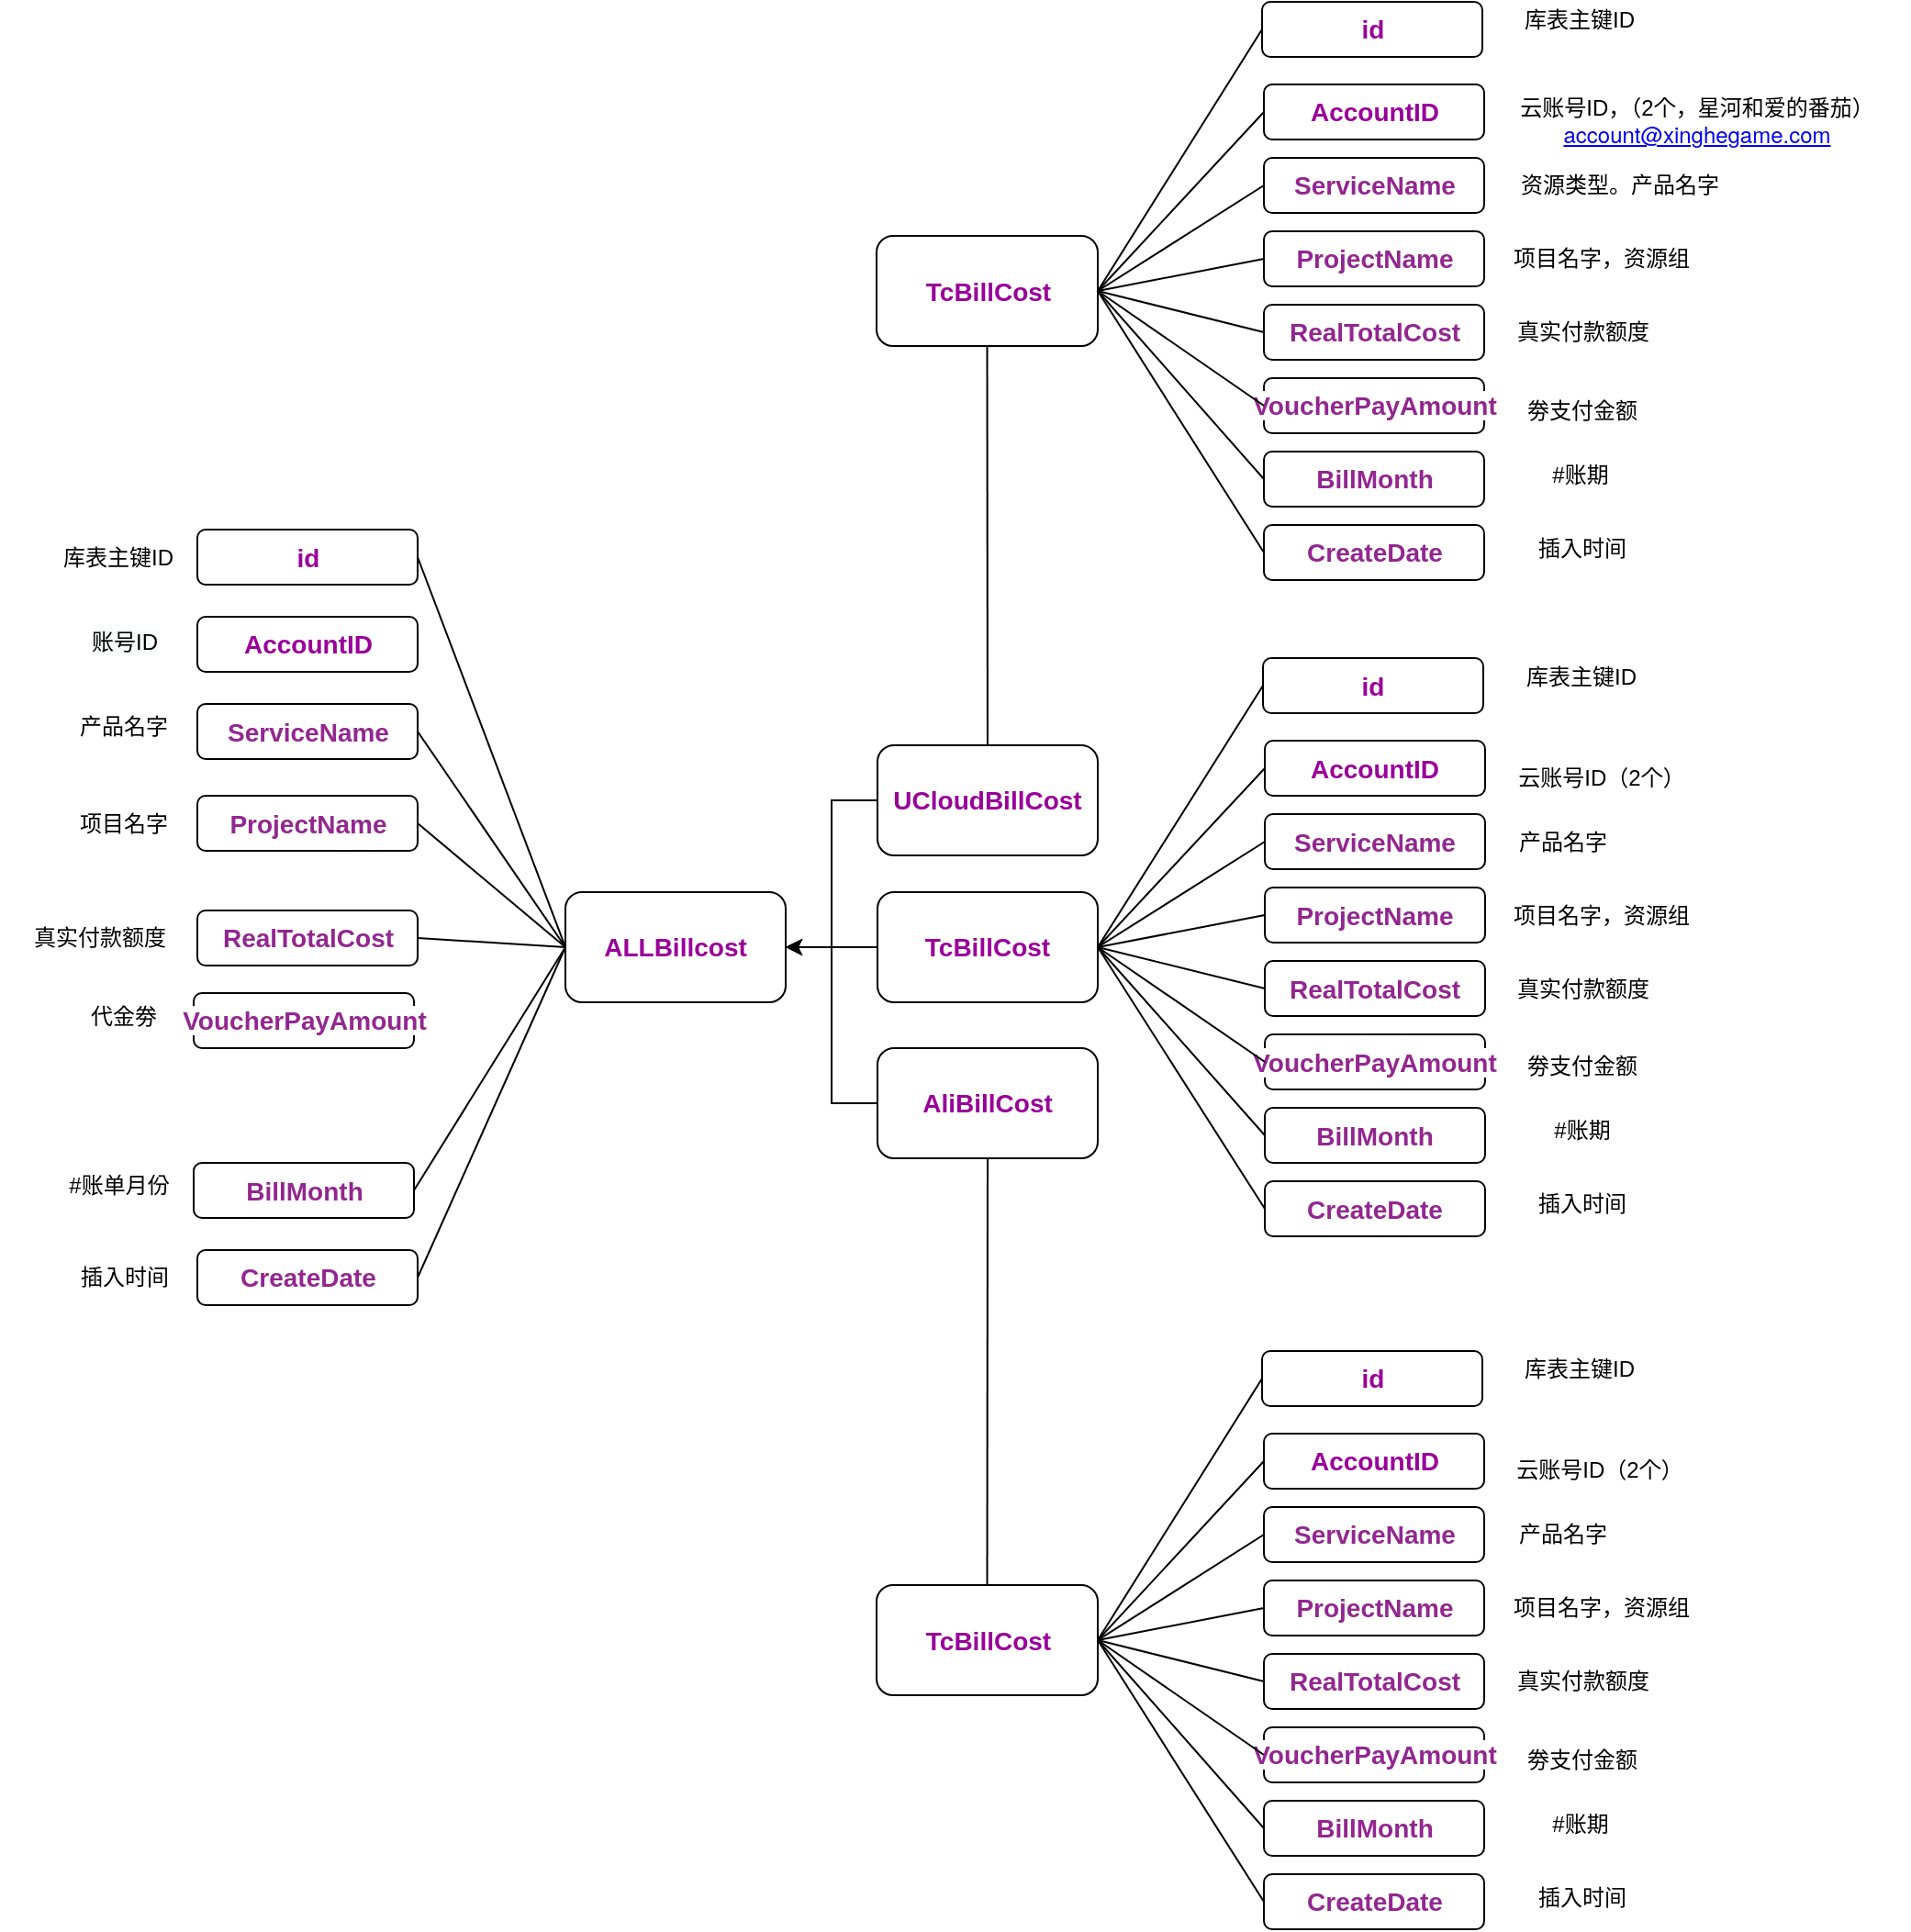 <mxfile version="14.6.13" type="github"><diagram id="A1Ll4xMSJyslP8D5Uw_K" name="Page-1"><mxGraphModel dx="1819" dy="1695" grid="1" gridSize="10" guides="1" tooltips="1" connect="1" arrows="1" fold="1" page="1" pageScale="1" pageWidth="827" pageHeight="1169" background="#FFFFFF" math="0" shadow="0"><root><mxCell id="0"/><mxCell id="1" parent="0"/><mxCell id="RVxFYE3tp8AXehIDu2Ks-37" style="edgeStyle=orthogonalEdgeStyle;rounded=0;orthogonalLoop=1;jettySize=auto;html=1;exitX=0;exitY=0.5;exitDx=0;exitDy=0;" parent="1" edge="1"><mxGeometry relative="1" as="geometry"><mxPoint x="-20" y="370" as="targetPoint"/><mxPoint x="30" y="370" as="sourcePoint"/></mxGeometry></mxCell><mxCell id="RVxFYE3tp8AXehIDu2Ks-33" value="&lt;b&gt;&lt;font color=&quot;#990099&quot; style=&quot;font-size: 14px&quot;&gt;ALLBillcost&lt;/font&gt;&lt;/b&gt;" style="rounded=1;whiteSpace=wrap;html=1;" parent="1" vertex="1"><mxGeometry x="-140" y="340" width="120" height="60" as="geometry"/></mxCell><mxCell id="RVxFYE3tp8AXehIDu2Ks-36" style="edgeStyle=orthogonalEdgeStyle;rounded=0;orthogonalLoop=1;jettySize=auto;html=1;exitX=0;exitY=0.5;exitDx=0;exitDy=0;entryX=1;entryY=0.5;entryDx=0;entryDy=0;" parent="1" source="RVxFYE3tp8AXehIDu2Ks-34" target="RVxFYE3tp8AXehIDu2Ks-33" edge="1"><mxGeometry relative="1" as="geometry"/></mxCell><mxCell id="RVxFYE3tp8AXehIDu2Ks-34" value="&lt;b&gt;&lt;font color=&quot;#990099&quot; style=&quot;font-size: 14px&quot;&gt;UCloudBillCost&lt;/font&gt;&lt;/b&gt;" style="rounded=1;whiteSpace=wrap;html=1;" parent="1" vertex="1"><mxGeometry x="30" y="260" width="120" height="60" as="geometry"/></mxCell><mxCell id="RVxFYE3tp8AXehIDu2Ks-38" style="edgeStyle=orthogonalEdgeStyle;rounded=0;orthogonalLoop=1;jettySize=auto;html=1;entryX=1;entryY=0.5;entryDx=0;entryDy=0;" parent="1" source="s6nqdzdo0AbgYBbY4Dm5-26" target="RVxFYE3tp8AXehIDu2Ks-33" edge="1"><mxGeometry relative="1" as="geometry"><mxPoint x="30" y="450" as="sourcePoint"/></mxGeometry></mxCell><mxCell id="RVxFYE3tp8AXehIDu2Ks-39" value="&lt;b style=&quot;color: rgb(146 , 39 , 143) ; font-size: 14px&quot;&gt;ServiceName&lt;/b&gt;" style="rounded=1;whiteSpace=wrap;html=1;" parent="1" vertex="1"><mxGeometry x="-340.5" y="237.5" width="120" height="30" as="geometry"/></mxCell><mxCell id="RVxFYE3tp8AXehIDu2Ks-40" value="&lt;span style=&quot;color: rgb(146 , 39 , 143) ; font-family: &amp;#34;menlo&amp;#34; , monospace , &amp;#34;tahoma&amp;#34; , , ; font-size: 14px ; font-weight: 700 ; background-color: rgb(255 , 255 , 255)&quot;&gt;ProjectName&lt;/span&gt;" style="rounded=1;whiteSpace=wrap;html=1;" parent="1" vertex="1"><mxGeometry x="-340.5" y="287.5" width="120" height="30" as="geometry"/></mxCell><mxCell id="RVxFYE3tp8AXehIDu2Ks-41" value="&lt;span style=&quot;color: rgb(146 , 39 , 143) ; font-family: &amp;#34;menlo&amp;#34; , monospace , &amp;#34;tahoma&amp;#34; , , ; font-size: 14px ; font-weight: 700 ; background-color: rgb(255 , 255 , 255)&quot;&gt;RealTotalCost&lt;/span&gt;" style="rounded=1;whiteSpace=wrap;html=1;" parent="1" vertex="1"><mxGeometry x="-340.5" y="350" width="120" height="30" as="geometry"/></mxCell><mxCell id="RVxFYE3tp8AXehIDu2Ks-44" value="" style="endArrow=none;html=1;exitX=0;exitY=0.5;exitDx=0;exitDy=0;entryX=1;entryY=0.5;entryDx=0;entryDy=0;" parent="1" source="RVxFYE3tp8AXehIDu2Ks-33" target="RVxFYE3tp8AXehIDu2Ks-39" edge="1"><mxGeometry width="50" height="50" relative="1" as="geometry"><mxPoint x="160" y="380" as="sourcePoint"/><mxPoint x="240" y="205" as="targetPoint"/></mxGeometry></mxCell><mxCell id="RVxFYE3tp8AXehIDu2Ks-46" value="" style="endArrow=none;html=1;entryX=1;entryY=0.5;entryDx=0;entryDy=0;" parent="1" target="RVxFYE3tp8AXehIDu2Ks-40" edge="1"><mxGeometry width="50" height="50" relative="1" as="geometry"><mxPoint x="-140" y="370" as="sourcePoint"/><mxPoint x="-160" y="265" as="targetPoint"/></mxGeometry></mxCell><mxCell id="RVxFYE3tp8AXehIDu2Ks-47" value="" style="endArrow=none;html=1;entryX=1;entryY=0.5;entryDx=0;entryDy=0;" parent="1" target="RVxFYE3tp8AXehIDu2Ks-41" edge="1"><mxGeometry width="50" height="50" relative="1" as="geometry"><mxPoint x="-140" y="370" as="sourcePoint"/><mxPoint x="-160" y="325" as="targetPoint"/></mxGeometry></mxCell><mxCell id="RVxFYE3tp8AXehIDu2Ks-91" value="资源类型。产品名字" style="text;html=1;strokeColor=none;fillColor=none;align=center;verticalAlign=middle;whiteSpace=wrap;rounded=0;" parent="1" vertex="1"><mxGeometry x="359" y="-55" width="151" height="20" as="geometry"/></mxCell><mxCell id="RVxFYE3tp8AXehIDu2Ks-92" value="云账号ID，（2个，星河和爱的番茄）&lt;a href=&quot;mailto:account@xinghegame.com&quot; style=&quot;font-family: &amp;#34;helvetica neue&amp;#34;&quot;&gt;account@xinghegame.com&lt;/a&gt;" style="text;html=1;strokeColor=none;fillColor=none;align=center;verticalAlign=middle;whiteSpace=wrap;rounded=0;" parent="1" vertex="1"><mxGeometry x="361" y="-90" width="231" height="20" as="geometry"/></mxCell><mxCell id="RVxFYE3tp8AXehIDu2Ks-106" value="产品名字" style="text;html=1;strokeColor=none;fillColor=none;align=center;verticalAlign=middle;whiteSpace=wrap;rounded=0;" parent="1" vertex="1"><mxGeometry x="-434" y="240" width="107" height="20" as="geometry"/></mxCell><mxCell id="RVxFYE3tp8AXehIDu2Ks-107" value="&lt;b&gt;&lt;font style=&quot;font-size: 14px&quot; color=&quot;#990099&quot;&gt;id&lt;/font&gt;&lt;/b&gt;" style="rounded=1;whiteSpace=wrap;html=1;" parent="1" vertex="1"><mxGeometry x="-340.5" y="142.5" width="120" height="30" as="geometry"/></mxCell><mxCell id="RVxFYE3tp8AXehIDu2Ks-108" value="" style="endArrow=none;html=1;exitX=0;exitY=0.5;exitDx=0;exitDy=0;entryX=1;entryY=0.5;entryDx=0;entryDy=0;" parent="1" source="RVxFYE3tp8AXehIDu2Ks-33" target="RVxFYE3tp8AXehIDu2Ks-107" edge="1"><mxGeometry width="50" height="50" relative="1" as="geometry"><mxPoint x="-130" y="380" as="sourcePoint"/><mxPoint x="-200" y="265" as="targetPoint"/></mxGeometry></mxCell><mxCell id="RVxFYE3tp8AXehIDu2Ks-109" value="库表主键ID" style="text;html=1;strokeColor=none;fillColor=none;align=center;verticalAlign=middle;whiteSpace=wrap;rounded=0;" parent="1" vertex="1"><mxGeometry x="-437" y="147.5" width="107" height="20" as="geometry"/></mxCell><mxCell id="RVxFYE3tp8AXehIDu2Ks-110" value="项目名字" style="text;html=1;strokeColor=none;fillColor=none;align=center;verticalAlign=middle;whiteSpace=wrap;rounded=0;" parent="1" vertex="1"><mxGeometry x="-434" y="292.5" width="107" height="20" as="geometry"/></mxCell><mxCell id="RVxFYE3tp8AXehIDu2Ks-111" value="真实付款额度" style="text;html=1;strokeColor=none;fillColor=none;align=center;verticalAlign=middle;whiteSpace=wrap;rounded=0;" parent="1" vertex="1"><mxGeometry x="-447.5" y="355" width="107" height="20" as="geometry"/></mxCell><mxCell id="RVxFYE3tp8AXehIDu2Ks-113" value="&lt;span style=&quot;color: rgb(146 , 39 , 143) ; font-family: &amp;#34;menlo&amp;#34; , monospace , &amp;#34;tahoma&amp;#34; , , ; font-size: 14px ; font-weight: 700 ; background-color: rgb(255 , 255 , 255)&quot;&gt;BillMonth&lt;/span&gt;" style="rounded=1;whiteSpace=wrap;html=1;" parent="1" vertex="1"><mxGeometry x="-342.5" y="487.5" width="120" height="30" as="geometry"/></mxCell><mxCell id="RVxFYE3tp8AXehIDu2Ks-114" value="#账单月份" style="text;html=1;strokeColor=none;fillColor=none;align=center;verticalAlign=middle;whiteSpace=wrap;rounded=0;" parent="1" vertex="1"><mxGeometry x="-426.5" y="490" width="86" height="20" as="geometry"/></mxCell><mxCell id="RVxFYE3tp8AXehIDu2Ks-115" value="&lt;font color=&quot;#92278f&quot;&gt;&lt;span style=&quot;font-size: 14px ; background-color: rgb(255 , 255 , 255)&quot;&gt;&lt;b&gt;CreateDate&lt;/b&gt;&lt;/span&gt;&lt;/font&gt;" style="rounded=1;whiteSpace=wrap;html=1;" parent="1" vertex="1"><mxGeometry x="-340.5" y="535" width="120" height="30" as="geometry"/></mxCell><mxCell id="RVxFYE3tp8AXehIDu2Ks-116" value="插入时间" style="text;html=1;strokeColor=none;fillColor=none;align=center;verticalAlign=middle;whiteSpace=wrap;rounded=0;" parent="1" vertex="1"><mxGeometry x="-423.5" y="540" width="86" height="20" as="geometry"/></mxCell><mxCell id="RVxFYE3tp8AXehIDu2Ks-118" value="" style="endArrow=none;html=1;entryX=1;entryY=0.5;entryDx=0;entryDy=0;exitX=0;exitY=0.5;exitDx=0;exitDy=0;" parent="1" source="RVxFYE3tp8AXehIDu2Ks-33" target="RVxFYE3tp8AXehIDu2Ks-113" edge="1"><mxGeometry width="50" height="50" relative="1" as="geometry"><mxPoint x="-130" y="380" as="sourcePoint"/><mxPoint x="-200" y="385" as="targetPoint"/></mxGeometry></mxCell><mxCell id="RVxFYE3tp8AXehIDu2Ks-119" value="" style="endArrow=none;html=1;entryX=1;entryY=0.5;entryDx=0;entryDy=0;exitX=0;exitY=0.5;exitDx=0;exitDy=0;" parent="1" source="RVxFYE3tp8AXehIDu2Ks-33" target="RVxFYE3tp8AXehIDu2Ks-115" edge="1"><mxGeometry width="50" height="50" relative="1" as="geometry"><mxPoint x="-130" y="380" as="sourcePoint"/><mxPoint x="-200" y="510" as="targetPoint"/></mxGeometry></mxCell><mxCell id="RVxFYE3tp8AXehIDu2Ks-120" value="" style="endArrow=none;html=1;entryX=0.5;entryY=1;entryDx=0;entryDy=0;" parent="1" source="RVxFYE3tp8AXehIDu2Ks-34" target="s6nqdzdo0AbgYBbY4Dm5-76" edge="1"><mxGeometry width="50" height="50" relative="1" as="geometry"><mxPoint x="120" y="350" as="sourcePoint"/><mxPoint x="80" y="55" as="targetPoint"/></mxGeometry></mxCell><mxCell id="RVxFYE3tp8AXehIDu2Ks-122" value="" style="endArrow=none;html=1;entryX=0.5;entryY=1;entryDx=0;entryDy=0;exitX=0.5;exitY=0;exitDx=0;exitDy=0;" parent="1" source="s6nqdzdo0AbgYBbY4Dm5-51" target="s6nqdzdo0AbgYBbY4Dm5-26" edge="1"><mxGeometry width="50" height="50" relative="1" as="geometry"><mxPoint x="90" y="750" as="sourcePoint"/><mxPoint x="90" y="480" as="targetPoint"/></mxGeometry></mxCell><mxCell id="s6nqdzdo0AbgYBbY4Dm5-1" value="&lt;b&gt;&lt;font color=&quot;#990099&quot; style=&quot;font-size: 14px&quot;&gt;TcBillCost&lt;/font&gt;&lt;/b&gt;" style="rounded=1;whiteSpace=wrap;html=1;" parent="1" vertex="1"><mxGeometry x="30" y="340" width="120" height="60" as="geometry"/></mxCell><mxCell id="s6nqdzdo0AbgYBbY4Dm5-2" value="&lt;b style=&quot;color: rgb(153 , 0 , 153) ; font-size: 14px&quot;&gt;AccountID&lt;/b&gt;" style="rounded=1;whiteSpace=wrap;html=1;" parent="1" vertex="1"><mxGeometry x="241" y="257.5" width="120" height="30" as="geometry"/></mxCell><mxCell id="s6nqdzdo0AbgYBbY4Dm5-3" value="&lt;font color=&quot;#92278f&quot;&gt;&lt;span style=&quot;font-size: 14px ; background-color: rgb(255 , 255 , 255)&quot;&gt;&lt;b&gt;ServiceName&lt;/b&gt;&lt;/span&gt;&lt;/font&gt;" style="rounded=1;whiteSpace=wrap;html=1;" parent="1" vertex="1"><mxGeometry x="241" y="297.5" width="120" height="30" as="geometry"/></mxCell><mxCell id="s6nqdzdo0AbgYBbY4Dm5-4" value="&lt;span style=&quot;color: rgb(146 , 39 , 143) ; font-family: &amp;#34;menlo&amp;#34; , monospace , &amp;#34;tahoma&amp;#34; , , ; font-size: 14px ; font-weight: 700 ; background-color: rgb(255 , 255 , 255)&quot;&gt;ProjectName&lt;/span&gt;" style="rounded=1;whiteSpace=wrap;html=1;" parent="1" vertex="1"><mxGeometry x="241" y="337.5" width="120" height="30" as="geometry"/></mxCell><mxCell id="s6nqdzdo0AbgYBbY4Dm5-5" value="&lt;span style=&quot;color: rgb(146 , 39 , 143) ; font-family: &amp;#34;menlo&amp;#34; , monospace , &amp;#34;tahoma&amp;#34; , , ; font-size: 14px ; font-weight: 700 ; background-color: rgb(255 , 255 , 255)&quot;&gt;RealTotalCost&lt;/span&gt;" style="rounded=1;whiteSpace=wrap;html=1;" parent="1" vertex="1"><mxGeometry x="241" y="377.5" width="120" height="30" as="geometry"/></mxCell><mxCell id="s6nqdzdo0AbgYBbY4Dm5-6" value="&lt;span style=&quot;color: rgb(146 , 39 , 143) ; font-family: &amp;#34;menlo&amp;#34; , monospace , &amp;#34;tahoma&amp;#34; , , ; font-size: 14px ; font-weight: 700 ; background-color: rgb(255 , 255 , 255)&quot;&gt;VoucherPayAmount&lt;/span&gt;" style="rounded=1;whiteSpace=wrap;html=1;" parent="1" vertex="1"><mxGeometry x="241" y="417.5" width="120" height="30" as="geometry"/></mxCell><mxCell id="s6nqdzdo0AbgYBbY4Dm5-7" value="&lt;span style=&quot;color: rgb(146 , 39 , 143) ; font-family: &amp;#34;menlo&amp;#34; , monospace , &amp;#34;tahoma&amp;#34; , , ; font-size: 14px ; font-weight: 700 ; background-color: rgb(255 , 255 , 255)&quot;&gt;BillMonth&lt;/span&gt;" style="rounded=1;whiteSpace=wrap;html=1;" parent="1" vertex="1"><mxGeometry x="241" y="457.5" width="120" height="30" as="geometry"/></mxCell><mxCell id="s6nqdzdo0AbgYBbY4Dm5-8" value="#账期" style="text;html=1;strokeColor=none;fillColor=none;align=center;verticalAlign=middle;whiteSpace=wrap;rounded=0;" parent="1" vertex="1"><mxGeometry x="370.5" y="460" width="86" height="20" as="geometry"/></mxCell><mxCell id="s6nqdzdo0AbgYBbY4Dm5-9" value="劵支付金额" style="text;html=1;strokeColor=none;fillColor=none;align=center;verticalAlign=middle;whiteSpace=wrap;rounded=0;" parent="1" vertex="1"><mxGeometry x="371" y="425" width="86" height="20" as="geometry"/></mxCell><mxCell id="s6nqdzdo0AbgYBbY4Dm5-10" value="真实付款额度" style="text;html=1;strokeColor=none;fillColor=none;align=center;verticalAlign=middle;whiteSpace=wrap;rounded=0;" parent="1" vertex="1"><mxGeometry x="361" y="382.5" width="107" height="20" as="geometry"/></mxCell><mxCell id="s6nqdzdo0AbgYBbY4Dm5-11" value="项目名字，资源组" style="text;html=1;strokeColor=none;fillColor=none;align=center;verticalAlign=middle;whiteSpace=wrap;rounded=0;" parent="1" vertex="1"><mxGeometry x="371" y="342.5" width="107" height="20" as="geometry"/></mxCell><mxCell id="s6nqdzdo0AbgYBbY4Dm5-12" value="产品名字" style="text;html=1;strokeColor=none;fillColor=none;align=center;verticalAlign=middle;whiteSpace=wrap;rounded=0;" parent="1" vertex="1"><mxGeometry x="350" y="302.5" width="107" height="20" as="geometry"/></mxCell><mxCell id="s6nqdzdo0AbgYBbY4Dm5-13" value="云账号ID（2个）" style="text;html=1;strokeColor=none;fillColor=none;align=center;verticalAlign=middle;whiteSpace=wrap;rounded=0;" parent="1" vertex="1"><mxGeometry x="370.5" y="267.5" width="107" height="20" as="geometry"/></mxCell><mxCell id="s6nqdzdo0AbgYBbY4Dm5-14" value="&lt;font color=&quot;#92278f&quot;&gt;&lt;span style=&quot;font-size: 14px ; background-color: rgb(255 , 255 , 255)&quot;&gt;&lt;b&gt;CreateDate&lt;/b&gt;&lt;/span&gt;&lt;/font&gt;" style="rounded=1;whiteSpace=wrap;html=1;" parent="1" vertex="1"><mxGeometry x="241" y="497.5" width="120" height="30" as="geometry"/></mxCell><mxCell id="s6nqdzdo0AbgYBbY4Dm5-15" value="插入时间" style="text;html=1;strokeColor=none;fillColor=none;align=center;verticalAlign=middle;whiteSpace=wrap;rounded=0;" parent="1" vertex="1"><mxGeometry x="371" y="500" width="86" height="20" as="geometry"/></mxCell><mxCell id="s6nqdzdo0AbgYBbY4Dm5-16" value="" style="endArrow=none;html=1;exitX=1;exitY=0.5;exitDx=0;exitDy=0;entryX=0;entryY=0.5;entryDx=0;entryDy=0;" parent="1" source="s6nqdzdo0AbgYBbY4Dm5-1" target="s6nqdzdo0AbgYBbY4Dm5-3" edge="1"><mxGeometry width="50" height="50" relative="1" as="geometry"><mxPoint x="150" y="365" as="sourcePoint"/><mxPoint x="230" y="230" as="targetPoint"/></mxGeometry></mxCell><mxCell id="s6nqdzdo0AbgYBbY4Dm5-17" value="" style="endArrow=none;html=1;exitX=1;exitY=0.5;exitDx=0;exitDy=0;entryX=0;entryY=0.5;entryDx=0;entryDy=0;" parent="1" source="s6nqdzdo0AbgYBbY4Dm5-1" target="s6nqdzdo0AbgYBbY4Dm5-2" edge="1"><mxGeometry width="50" height="50" relative="1" as="geometry"><mxPoint x="150" y="365" as="sourcePoint"/><mxPoint x="230" y="190" as="targetPoint"/></mxGeometry></mxCell><mxCell id="s6nqdzdo0AbgYBbY4Dm5-18" value="" style="endArrow=none;html=1;entryX=0;entryY=0.5;entryDx=0;entryDy=0;exitX=1;exitY=0.5;exitDx=0;exitDy=0;" parent="1" source="s6nqdzdo0AbgYBbY4Dm5-1" target="s6nqdzdo0AbgYBbY4Dm5-4" edge="1"><mxGeometry width="50" height="50" relative="1" as="geometry"><mxPoint x="150" y="365" as="sourcePoint"/><mxPoint x="230" y="270" as="targetPoint"/></mxGeometry></mxCell><mxCell id="s6nqdzdo0AbgYBbY4Dm5-19" value="" style="endArrow=none;html=1;entryX=0;entryY=0.5;entryDx=0;entryDy=0;exitX=1;exitY=0.5;exitDx=0;exitDy=0;" parent="1" source="s6nqdzdo0AbgYBbY4Dm5-1" target="s6nqdzdo0AbgYBbY4Dm5-5" edge="1"><mxGeometry width="50" height="50" relative="1" as="geometry"><mxPoint x="150" y="370" as="sourcePoint"/><mxPoint x="230" y="310" as="targetPoint"/></mxGeometry></mxCell><mxCell id="s6nqdzdo0AbgYBbY4Dm5-20" value="" style="endArrow=none;html=1;exitX=1;exitY=0.5;exitDx=0;exitDy=0;entryX=0;entryY=0.5;entryDx=0;entryDy=0;" parent="1" source="s6nqdzdo0AbgYBbY4Dm5-1" target="s6nqdzdo0AbgYBbY4Dm5-6" edge="1"><mxGeometry width="50" height="50" relative="1" as="geometry"><mxPoint x="150" y="365" as="sourcePoint"/><mxPoint x="230" y="350" as="targetPoint"/></mxGeometry></mxCell><mxCell id="s6nqdzdo0AbgYBbY4Dm5-21" value="" style="endArrow=none;html=1;entryX=0;entryY=0.5;entryDx=0;entryDy=0;exitX=1;exitY=0.5;exitDx=0;exitDy=0;" parent="1" source="s6nqdzdo0AbgYBbY4Dm5-1" target="s6nqdzdo0AbgYBbY4Dm5-7" edge="1"><mxGeometry width="50" height="50" relative="1" as="geometry"><mxPoint x="190" y="420" as="sourcePoint"/><mxPoint x="230" y="390" as="targetPoint"/></mxGeometry></mxCell><mxCell id="s6nqdzdo0AbgYBbY4Dm5-22" value="" style="endArrow=none;html=1;exitX=1;exitY=0.5;exitDx=0;exitDy=0;entryX=0;entryY=0.5;entryDx=0;entryDy=0;" parent="1" source="s6nqdzdo0AbgYBbY4Dm5-1" target="s6nqdzdo0AbgYBbY4Dm5-14" edge="1"><mxGeometry width="50" height="50" relative="1" as="geometry"><mxPoint x="150" y="365" as="sourcePoint"/><mxPoint x="230" y="430" as="targetPoint"/></mxGeometry></mxCell><mxCell id="s6nqdzdo0AbgYBbY4Dm5-23" value="&lt;b&gt;&lt;font style=&quot;font-size: 14px&quot; color=&quot;#990099&quot;&gt;id&lt;/font&gt;&lt;/b&gt;" style="rounded=1;whiteSpace=wrap;html=1;" parent="1" vertex="1"><mxGeometry x="240" y="212.5" width="120" height="30" as="geometry"/></mxCell><mxCell id="s6nqdzdo0AbgYBbY4Dm5-24" value="库表主键ID" style="text;html=1;strokeColor=none;fillColor=none;align=center;verticalAlign=middle;whiteSpace=wrap;rounded=0;" parent="1" vertex="1"><mxGeometry x="359.5" y="212.5" width="107" height="20" as="geometry"/></mxCell><mxCell id="s6nqdzdo0AbgYBbY4Dm5-25" value="" style="endArrow=none;html=1;exitX=1;exitY=0.5;exitDx=0;exitDy=0;entryX=0;entryY=0.5;entryDx=0;entryDy=0;" parent="1" source="s6nqdzdo0AbgYBbY4Dm5-1" target="s6nqdzdo0AbgYBbY4Dm5-23" edge="1"><mxGeometry width="50" height="50" relative="1" as="geometry"><mxPoint x="160" y="375" as="sourcePoint"/><mxPoint x="240" y="200" as="targetPoint"/></mxGeometry></mxCell><mxCell id="s6nqdzdo0AbgYBbY4Dm5-26" value="&lt;b&gt;&lt;font color=&quot;#990099&quot; style=&quot;font-size: 14px&quot;&gt;AliBillCost&lt;/font&gt;&lt;/b&gt;" style="rounded=1;whiteSpace=wrap;html=1;" parent="1" vertex="1"><mxGeometry x="30" y="425" width="120" height="60" as="geometry"/></mxCell><mxCell id="s6nqdzdo0AbgYBbY4Dm5-51" value="&lt;b&gt;&lt;font color=&quot;#990099&quot; style=&quot;font-size: 14px&quot;&gt;TcBillCost&lt;/font&gt;&lt;/b&gt;" style="rounded=1;whiteSpace=wrap;html=1;" parent="1" vertex="1"><mxGeometry x="29.5" y="717.5" width="120.5" height="60" as="geometry"/></mxCell><mxCell id="s6nqdzdo0AbgYBbY4Dm5-52" value="&lt;font color=&quot;#990099&quot;&gt;&lt;span style=&quot;font-size: 14px&quot;&gt;&lt;b&gt;AccountID&lt;/b&gt;&lt;/span&gt;&lt;/font&gt;" style="rounded=1;whiteSpace=wrap;html=1;" parent="1" vertex="1"><mxGeometry x="240.5" y="635" width="120" height="30" as="geometry"/></mxCell><mxCell id="s6nqdzdo0AbgYBbY4Dm5-53" value="&lt;font color=&quot;#92278f&quot;&gt;&lt;span style=&quot;font-size: 14px ; background-color: rgb(255 , 255 , 255)&quot;&gt;&lt;b&gt;ServiceName&lt;/b&gt;&lt;/span&gt;&lt;/font&gt;" style="rounded=1;whiteSpace=wrap;html=1;" parent="1" vertex="1"><mxGeometry x="240.5" y="675" width="120" height="30" as="geometry"/></mxCell><mxCell id="s6nqdzdo0AbgYBbY4Dm5-54" value="&lt;span style=&quot;color: rgb(146 , 39 , 143) ; font-family: &amp;#34;menlo&amp;#34; , monospace , &amp;#34;tahoma&amp;#34; , , ; font-size: 14px ; font-weight: 700 ; background-color: rgb(255 , 255 , 255)&quot;&gt;ProjectName&lt;/span&gt;" style="rounded=1;whiteSpace=wrap;html=1;" parent="1" vertex="1"><mxGeometry x="240.5" y="715" width="120" height="30" as="geometry"/></mxCell><mxCell id="s6nqdzdo0AbgYBbY4Dm5-55" value="&lt;span style=&quot;color: rgb(146 , 39 , 143) ; font-family: &amp;#34;menlo&amp;#34; , monospace , &amp;#34;tahoma&amp;#34; , , ; font-size: 14px ; font-weight: 700 ; background-color: rgb(255 , 255 , 255)&quot;&gt;RealTotalCost&lt;/span&gt;" style="rounded=1;whiteSpace=wrap;html=1;" parent="1" vertex="1"><mxGeometry x="240.5" y="755" width="120" height="30" as="geometry"/></mxCell><mxCell id="s6nqdzdo0AbgYBbY4Dm5-56" value="&lt;span style=&quot;color: rgb(146 , 39 , 143) ; font-family: &amp;#34;menlo&amp;#34; , monospace , &amp;#34;tahoma&amp;#34; , , ; font-size: 14px ; font-weight: 700 ; background-color: rgb(255 , 255 , 255)&quot;&gt;VoucherPayAmount&lt;/span&gt;" style="rounded=1;whiteSpace=wrap;html=1;" parent="1" vertex="1"><mxGeometry x="240.5" y="795" width="120" height="30" as="geometry"/></mxCell><mxCell id="s6nqdzdo0AbgYBbY4Dm5-57" value="&lt;span style=&quot;color: rgb(146 , 39 , 143) ; font-family: &amp;#34;menlo&amp;#34; , monospace , &amp;#34;tahoma&amp;#34; , , ; font-size: 14px ; font-weight: 700 ; background-color: rgb(255 , 255 , 255)&quot;&gt;BillMonth&lt;/span&gt;" style="rounded=1;whiteSpace=wrap;html=1;" parent="1" vertex="1"><mxGeometry x="240.5" y="835" width="120" height="30" as="geometry"/></mxCell><mxCell id="s6nqdzdo0AbgYBbY4Dm5-58" value="#账期" style="text;html=1;strokeColor=none;fillColor=none;align=center;verticalAlign=middle;whiteSpace=wrap;rounded=0;" parent="1" vertex="1"><mxGeometry x="370" y="837.5" width="86" height="20" as="geometry"/></mxCell><mxCell id="s6nqdzdo0AbgYBbY4Dm5-59" value="劵支付金额" style="text;html=1;strokeColor=none;fillColor=none;align=center;verticalAlign=middle;whiteSpace=wrap;rounded=0;" parent="1" vertex="1"><mxGeometry x="370.5" y="802.5" width="86" height="20" as="geometry"/></mxCell><mxCell id="s6nqdzdo0AbgYBbY4Dm5-60" value="真实付款额度" style="text;html=1;strokeColor=none;fillColor=none;align=center;verticalAlign=middle;whiteSpace=wrap;rounded=0;" parent="1" vertex="1"><mxGeometry x="360.5" y="760" width="107" height="20" as="geometry"/></mxCell><mxCell id="s6nqdzdo0AbgYBbY4Dm5-61" value="项目名字，资源组" style="text;html=1;strokeColor=none;fillColor=none;align=center;verticalAlign=middle;whiteSpace=wrap;rounded=0;" parent="1" vertex="1"><mxGeometry x="370.5" y="720" width="107" height="20" as="geometry"/></mxCell><mxCell id="s6nqdzdo0AbgYBbY4Dm5-62" value="产品名字" style="text;html=1;strokeColor=none;fillColor=none;align=center;verticalAlign=middle;whiteSpace=wrap;rounded=0;" parent="1" vertex="1"><mxGeometry x="349.5" y="680" width="107" height="20" as="geometry"/></mxCell><mxCell id="s6nqdzdo0AbgYBbY4Dm5-63" value="云账号ID（2个）" style="text;html=1;strokeColor=none;fillColor=none;align=center;verticalAlign=middle;whiteSpace=wrap;rounded=0;" parent="1" vertex="1"><mxGeometry x="370" y="645" width="107" height="20" as="geometry"/></mxCell><mxCell id="s6nqdzdo0AbgYBbY4Dm5-64" value="&lt;font color=&quot;#92278f&quot;&gt;&lt;span style=&quot;font-size: 14px ; background-color: rgb(255 , 255 , 255)&quot;&gt;&lt;b&gt;CreateDate&lt;/b&gt;&lt;/span&gt;&lt;/font&gt;" style="rounded=1;whiteSpace=wrap;html=1;" parent="1" vertex="1"><mxGeometry x="240.5" y="875" width="120" height="30" as="geometry"/></mxCell><mxCell id="s6nqdzdo0AbgYBbY4Dm5-65" value="插入时间" style="text;html=1;strokeColor=none;fillColor=none;align=center;verticalAlign=middle;whiteSpace=wrap;rounded=0;" parent="1" vertex="1"><mxGeometry x="370.5" y="877.5" width="86" height="20" as="geometry"/></mxCell><mxCell id="s6nqdzdo0AbgYBbY4Dm5-66" value="" style="endArrow=none;html=1;exitX=1;exitY=0.5;exitDx=0;exitDy=0;entryX=0;entryY=0.5;entryDx=0;entryDy=0;" parent="1" source="s6nqdzdo0AbgYBbY4Dm5-51" target="s6nqdzdo0AbgYBbY4Dm5-53" edge="1"><mxGeometry width="50" height="50" relative="1" as="geometry"><mxPoint x="149.5" y="742.5" as="sourcePoint"/><mxPoint x="229.5" y="607.5" as="targetPoint"/></mxGeometry></mxCell><mxCell id="s6nqdzdo0AbgYBbY4Dm5-67" value="" style="endArrow=none;html=1;exitX=1;exitY=0.5;exitDx=0;exitDy=0;entryX=0;entryY=0.5;entryDx=0;entryDy=0;" parent="1" source="s6nqdzdo0AbgYBbY4Dm5-51" target="s6nqdzdo0AbgYBbY4Dm5-52" edge="1"><mxGeometry width="50" height="50" relative="1" as="geometry"><mxPoint x="149.5" y="742.5" as="sourcePoint"/><mxPoint x="229.5" y="567.5" as="targetPoint"/></mxGeometry></mxCell><mxCell id="s6nqdzdo0AbgYBbY4Dm5-68" value="" style="endArrow=none;html=1;entryX=0;entryY=0.5;entryDx=0;entryDy=0;exitX=1;exitY=0.5;exitDx=0;exitDy=0;" parent="1" source="s6nqdzdo0AbgYBbY4Dm5-51" target="s6nqdzdo0AbgYBbY4Dm5-54" edge="1"><mxGeometry width="50" height="50" relative="1" as="geometry"><mxPoint x="149.5" y="742.5" as="sourcePoint"/><mxPoint x="229.5" y="647.5" as="targetPoint"/></mxGeometry></mxCell><mxCell id="s6nqdzdo0AbgYBbY4Dm5-69" value="" style="endArrow=none;html=1;entryX=0;entryY=0.5;entryDx=0;entryDy=0;exitX=1;exitY=0.5;exitDx=0;exitDy=0;" parent="1" source="s6nqdzdo0AbgYBbY4Dm5-51" target="s6nqdzdo0AbgYBbY4Dm5-55" edge="1"><mxGeometry width="50" height="50" relative="1" as="geometry"><mxPoint x="149.5" y="747.5" as="sourcePoint"/><mxPoint x="229.5" y="687.5" as="targetPoint"/></mxGeometry></mxCell><mxCell id="s6nqdzdo0AbgYBbY4Dm5-70" value="" style="endArrow=none;html=1;exitX=1;exitY=0.5;exitDx=0;exitDy=0;entryX=0;entryY=0.5;entryDx=0;entryDy=0;" parent="1" source="s6nqdzdo0AbgYBbY4Dm5-51" target="s6nqdzdo0AbgYBbY4Dm5-56" edge="1"><mxGeometry width="50" height="50" relative="1" as="geometry"><mxPoint x="149.5" y="742.5" as="sourcePoint"/><mxPoint x="229.5" y="727.5" as="targetPoint"/></mxGeometry></mxCell><mxCell id="s6nqdzdo0AbgYBbY4Dm5-71" value="" style="endArrow=none;html=1;entryX=0;entryY=0.5;entryDx=0;entryDy=0;exitX=1;exitY=0.5;exitDx=0;exitDy=0;" parent="1" source="s6nqdzdo0AbgYBbY4Dm5-51" target="s6nqdzdo0AbgYBbY4Dm5-57" edge="1"><mxGeometry width="50" height="50" relative="1" as="geometry"><mxPoint x="189.5" y="797.5" as="sourcePoint"/><mxPoint x="229.5" y="767.5" as="targetPoint"/></mxGeometry></mxCell><mxCell id="s6nqdzdo0AbgYBbY4Dm5-72" value="" style="endArrow=none;html=1;exitX=1;exitY=0.5;exitDx=0;exitDy=0;entryX=0;entryY=0.5;entryDx=0;entryDy=0;" parent="1" source="s6nqdzdo0AbgYBbY4Dm5-51" target="s6nqdzdo0AbgYBbY4Dm5-64" edge="1"><mxGeometry width="50" height="50" relative="1" as="geometry"><mxPoint x="149.5" y="742.5" as="sourcePoint"/><mxPoint x="229.5" y="807.5" as="targetPoint"/></mxGeometry></mxCell><mxCell id="s6nqdzdo0AbgYBbY4Dm5-73" value="&lt;b&gt;&lt;font style=&quot;font-size: 14px&quot; color=&quot;#990099&quot;&gt;id&lt;/font&gt;&lt;/b&gt;" style="rounded=1;whiteSpace=wrap;html=1;" parent="1" vertex="1"><mxGeometry x="239.5" y="590" width="120" height="30" as="geometry"/></mxCell><mxCell id="s6nqdzdo0AbgYBbY4Dm5-74" value="库表主键ID" style="text;html=1;strokeColor=none;fillColor=none;align=center;verticalAlign=middle;whiteSpace=wrap;rounded=0;" parent="1" vertex="1"><mxGeometry x="359" y="590" width="107" height="20" as="geometry"/></mxCell><mxCell id="s6nqdzdo0AbgYBbY4Dm5-75" value="" style="endArrow=none;html=1;exitX=1;exitY=0.5;exitDx=0;exitDy=0;entryX=0;entryY=0.5;entryDx=0;entryDy=0;" parent="1" source="s6nqdzdo0AbgYBbY4Dm5-51" target="s6nqdzdo0AbgYBbY4Dm5-73" edge="1"><mxGeometry width="50" height="50" relative="1" as="geometry"><mxPoint x="159.5" y="752.5" as="sourcePoint"/><mxPoint x="239.5" y="577.5" as="targetPoint"/></mxGeometry></mxCell><mxCell id="s6nqdzdo0AbgYBbY4Dm5-76" value="&lt;b&gt;&lt;font color=&quot;#990099&quot; style=&quot;font-size: 14px&quot;&gt;TcBillCost&lt;/font&gt;&lt;/b&gt;" style="rounded=1;whiteSpace=wrap;html=1;" parent="1" vertex="1"><mxGeometry x="29.5" y="-17.5" width="120.5" height="60" as="geometry"/></mxCell><mxCell id="s6nqdzdo0AbgYBbY4Dm5-77" value="&lt;b style=&quot;color: rgb(153 , 0 , 153) ; font-size: 14px&quot;&gt;AccountID&lt;/b&gt;" style="rounded=1;whiteSpace=wrap;html=1;" parent="1" vertex="1"><mxGeometry x="240.5" y="-100" width="120" height="30" as="geometry"/></mxCell><mxCell id="s6nqdzdo0AbgYBbY4Dm5-78" value="&lt;font color=&quot;#92278f&quot;&gt;&lt;span style=&quot;font-size: 14px ; background-color: rgb(255 , 255 , 255)&quot;&gt;&lt;b&gt;ServiceName&lt;/b&gt;&lt;/span&gt;&lt;/font&gt;" style="rounded=1;whiteSpace=wrap;html=1;" parent="1" vertex="1"><mxGeometry x="240.5" y="-60" width="120" height="30" as="geometry"/></mxCell><mxCell id="s6nqdzdo0AbgYBbY4Dm5-79" value="&lt;span style=&quot;color: rgb(146 , 39 , 143) ; font-family: &amp;#34;menlo&amp;#34; , monospace , &amp;#34;tahoma&amp;#34; , , ; font-size: 14px ; font-weight: 700 ; background-color: rgb(255 , 255 , 255)&quot;&gt;ProjectName&lt;/span&gt;" style="rounded=1;whiteSpace=wrap;html=1;" parent="1" vertex="1"><mxGeometry x="240.5" y="-20" width="120" height="30" as="geometry"/></mxCell><mxCell id="s6nqdzdo0AbgYBbY4Dm5-80" value="&lt;span style=&quot;color: rgb(146 , 39 , 143) ; font-family: &amp;#34;menlo&amp;#34; , monospace , &amp;#34;tahoma&amp;#34; , , ; font-size: 14px ; font-weight: 700 ; background-color: rgb(255 , 255 , 255)&quot;&gt;RealTotalCost&lt;/span&gt;" style="rounded=1;whiteSpace=wrap;html=1;" parent="1" vertex="1"><mxGeometry x="240.5" y="20" width="120" height="30" as="geometry"/></mxCell><mxCell id="s6nqdzdo0AbgYBbY4Dm5-81" value="&lt;span style=&quot;color: rgb(146 , 39 , 143) ; font-family: &amp;#34;menlo&amp;#34; , monospace , &amp;#34;tahoma&amp;#34; , , ; font-size: 14px ; font-weight: 700 ; background-color: rgb(255 , 255 , 255)&quot;&gt;VoucherPayAmount&lt;/span&gt;" style="rounded=1;whiteSpace=wrap;html=1;" parent="1" vertex="1"><mxGeometry x="240.5" y="60" width="120" height="30" as="geometry"/></mxCell><mxCell id="s6nqdzdo0AbgYBbY4Dm5-82" value="&lt;span style=&quot;color: rgb(146 , 39 , 143) ; font-family: &amp;#34;menlo&amp;#34; , monospace , &amp;#34;tahoma&amp;#34; , , ; font-size: 14px ; font-weight: 700 ; background-color: rgb(255 , 255 , 255)&quot;&gt;BillMonth&lt;/span&gt;" style="rounded=1;whiteSpace=wrap;html=1;" parent="1" vertex="1"><mxGeometry x="240.5" y="100" width="120" height="30" as="geometry"/></mxCell><mxCell id="s6nqdzdo0AbgYBbY4Dm5-83" value="#账期" style="text;html=1;strokeColor=none;fillColor=none;align=center;verticalAlign=middle;whiteSpace=wrap;rounded=0;" parent="1" vertex="1"><mxGeometry x="370" y="102.5" width="86" height="20" as="geometry"/></mxCell><mxCell id="s6nqdzdo0AbgYBbY4Dm5-84" value="劵支付金额" style="text;html=1;strokeColor=none;fillColor=none;align=center;verticalAlign=middle;whiteSpace=wrap;rounded=0;" parent="1" vertex="1"><mxGeometry x="370.5" y="67.5" width="86" height="20" as="geometry"/></mxCell><mxCell id="s6nqdzdo0AbgYBbY4Dm5-85" value="真实付款额度" style="text;html=1;strokeColor=none;fillColor=none;align=center;verticalAlign=middle;whiteSpace=wrap;rounded=0;" parent="1" vertex="1"><mxGeometry x="360.5" y="25" width="107" height="20" as="geometry"/></mxCell><mxCell id="s6nqdzdo0AbgYBbY4Dm5-86" value="项目名字，资源组" style="text;html=1;strokeColor=none;fillColor=none;align=center;verticalAlign=middle;whiteSpace=wrap;rounded=0;" parent="1" vertex="1"><mxGeometry x="370.5" y="-15" width="107" height="20" as="geometry"/></mxCell><mxCell id="s6nqdzdo0AbgYBbY4Dm5-89" value="&lt;font color=&quot;#92278f&quot;&gt;&lt;span style=&quot;font-size: 14px ; background-color: rgb(255 , 255 , 255)&quot;&gt;&lt;b&gt;CreateDate&lt;/b&gt;&lt;/span&gt;&lt;/font&gt;" style="rounded=1;whiteSpace=wrap;html=1;" parent="1" vertex="1"><mxGeometry x="240.5" y="140" width="120" height="30" as="geometry"/></mxCell><mxCell id="s6nqdzdo0AbgYBbY4Dm5-90" value="插入时间" style="text;html=1;strokeColor=none;fillColor=none;align=center;verticalAlign=middle;whiteSpace=wrap;rounded=0;" parent="1" vertex="1"><mxGeometry x="370.5" y="142.5" width="86" height="20" as="geometry"/></mxCell><mxCell id="s6nqdzdo0AbgYBbY4Dm5-91" value="" style="endArrow=none;html=1;exitX=1;exitY=0.5;exitDx=0;exitDy=0;entryX=0;entryY=0.5;entryDx=0;entryDy=0;" parent="1" source="s6nqdzdo0AbgYBbY4Dm5-76" target="s6nqdzdo0AbgYBbY4Dm5-78" edge="1"><mxGeometry width="50" height="50" relative="1" as="geometry"><mxPoint x="149.5" y="7.5" as="sourcePoint"/><mxPoint x="229.5" y="-127.5" as="targetPoint"/></mxGeometry></mxCell><mxCell id="s6nqdzdo0AbgYBbY4Dm5-92" value="" style="endArrow=none;html=1;exitX=1;exitY=0.5;exitDx=0;exitDy=0;entryX=0;entryY=0.5;entryDx=0;entryDy=0;" parent="1" source="s6nqdzdo0AbgYBbY4Dm5-76" target="s6nqdzdo0AbgYBbY4Dm5-77" edge="1"><mxGeometry width="50" height="50" relative="1" as="geometry"><mxPoint x="149.5" y="7.5" as="sourcePoint"/><mxPoint x="229.5" y="-167.5" as="targetPoint"/></mxGeometry></mxCell><mxCell id="s6nqdzdo0AbgYBbY4Dm5-93" value="" style="endArrow=none;html=1;entryX=0;entryY=0.5;entryDx=0;entryDy=0;exitX=1;exitY=0.5;exitDx=0;exitDy=0;" parent="1" source="s6nqdzdo0AbgYBbY4Dm5-76" target="s6nqdzdo0AbgYBbY4Dm5-79" edge="1"><mxGeometry width="50" height="50" relative="1" as="geometry"><mxPoint x="149.5" y="7.5" as="sourcePoint"/><mxPoint x="229.5" y="-87.5" as="targetPoint"/></mxGeometry></mxCell><mxCell id="s6nqdzdo0AbgYBbY4Dm5-94" value="" style="endArrow=none;html=1;entryX=0;entryY=0.5;entryDx=0;entryDy=0;exitX=1;exitY=0.5;exitDx=0;exitDy=0;" parent="1" source="s6nqdzdo0AbgYBbY4Dm5-76" target="s6nqdzdo0AbgYBbY4Dm5-80" edge="1"><mxGeometry width="50" height="50" relative="1" as="geometry"><mxPoint x="149.5" y="12.5" as="sourcePoint"/><mxPoint x="229.5" y="-47.5" as="targetPoint"/></mxGeometry></mxCell><mxCell id="s6nqdzdo0AbgYBbY4Dm5-95" value="" style="endArrow=none;html=1;exitX=1;exitY=0.5;exitDx=0;exitDy=0;entryX=0;entryY=0.5;entryDx=0;entryDy=0;" parent="1" source="s6nqdzdo0AbgYBbY4Dm5-76" target="s6nqdzdo0AbgYBbY4Dm5-81" edge="1"><mxGeometry width="50" height="50" relative="1" as="geometry"><mxPoint x="149.5" y="7.5" as="sourcePoint"/><mxPoint x="229.5" y="-7.5" as="targetPoint"/></mxGeometry></mxCell><mxCell id="s6nqdzdo0AbgYBbY4Dm5-96" value="" style="endArrow=none;html=1;entryX=0;entryY=0.5;entryDx=0;entryDy=0;exitX=1;exitY=0.5;exitDx=0;exitDy=0;" parent="1" source="s6nqdzdo0AbgYBbY4Dm5-76" target="s6nqdzdo0AbgYBbY4Dm5-82" edge="1"><mxGeometry width="50" height="50" relative="1" as="geometry"><mxPoint x="189.5" y="62.5" as="sourcePoint"/><mxPoint x="229.5" y="32.5" as="targetPoint"/></mxGeometry></mxCell><mxCell id="s6nqdzdo0AbgYBbY4Dm5-97" value="" style="endArrow=none;html=1;exitX=1;exitY=0.5;exitDx=0;exitDy=0;entryX=0;entryY=0.5;entryDx=0;entryDy=0;" parent="1" source="s6nqdzdo0AbgYBbY4Dm5-76" target="s6nqdzdo0AbgYBbY4Dm5-89" edge="1"><mxGeometry width="50" height="50" relative="1" as="geometry"><mxPoint x="149.5" y="7.5" as="sourcePoint"/><mxPoint x="229.5" y="72.5" as="targetPoint"/></mxGeometry></mxCell><mxCell id="s6nqdzdo0AbgYBbY4Dm5-98" value="&lt;b&gt;&lt;font style=&quot;font-size: 14px&quot; color=&quot;#990099&quot;&gt;id&lt;/font&gt;&lt;/b&gt;" style="rounded=1;whiteSpace=wrap;html=1;" parent="1" vertex="1"><mxGeometry x="239.5" y="-145" width="120" height="30" as="geometry"/></mxCell><mxCell id="s6nqdzdo0AbgYBbY4Dm5-99" value="库表主键ID" style="text;html=1;strokeColor=none;fillColor=none;align=center;verticalAlign=middle;whiteSpace=wrap;rounded=0;" parent="1" vertex="1"><mxGeometry x="359" y="-145" width="107" height="20" as="geometry"/></mxCell><mxCell id="s6nqdzdo0AbgYBbY4Dm5-100" value="" style="endArrow=none;html=1;exitX=1;exitY=0.5;exitDx=0;exitDy=0;entryX=0;entryY=0.5;entryDx=0;entryDy=0;" parent="1" source="s6nqdzdo0AbgYBbY4Dm5-76" target="s6nqdzdo0AbgYBbY4Dm5-98" edge="1"><mxGeometry width="50" height="50" relative="1" as="geometry"><mxPoint x="159.5" y="17.5" as="sourcePoint"/><mxPoint x="239.5" y="-157.5" as="targetPoint"/></mxGeometry></mxCell><mxCell id="V3CgK9U8WLzh74t_Trdq-1" value="&lt;span style=&quot;color: rgb(0 , 0 , 0) ; font-family: &amp;#34;helvetica&amp;#34; ; font-size: 12px ; font-style: normal ; font-weight: 400 ; letter-spacing: normal ; text-align: center ; text-indent: 0px ; text-transform: none ; word-spacing: 0px ; background-color: rgb(248 , 249 , 250) ; display: inline ; float: none&quot;&gt;账号ID&lt;/span&gt;" style="text;whiteSpace=wrap;html=1;" vertex="1" parent="1"><mxGeometry x="-400" y="190" width="90" height="30" as="geometry"/></mxCell><mxCell id="V3CgK9U8WLzh74t_Trdq-2" value="&lt;span style=&quot;color: rgb(146 , 39 , 143) ; font-family: &amp;#34;menlo&amp;#34; , monospace , &amp;#34;tahoma&amp;#34; , , ; font-size: 14px ; font-weight: 700 ; background-color: rgb(255 , 255 , 255)&quot;&gt;VoucherPayAmount&lt;/span&gt;" style="rounded=1;whiteSpace=wrap;html=1;" vertex="1" parent="1"><mxGeometry x="-342.5" y="395" width="120" height="30" as="geometry"/></mxCell><mxCell id="V3CgK9U8WLzh74t_Trdq-4" value="代金劵" style="text;html=1;strokeColor=none;fillColor=none;align=center;verticalAlign=middle;whiteSpace=wrap;rounded=0;" vertex="1" parent="1"><mxGeometry x="-434" y="397.5" width="107" height="20" as="geometry"/></mxCell><mxCell id="V3CgK9U8WLzh74t_Trdq-5" value="&lt;b style=&quot;color: rgb(153 , 0 , 153) ; font-size: 14px&quot;&gt;AccountID&lt;/b&gt;" style="rounded=1;whiteSpace=wrap;html=1;" vertex="1" parent="1"><mxGeometry x="-340.5" y="190" width="120" height="30" as="geometry"/></mxCell><mxCell id="V3CgK9U8WLzh74t_Trdq-8" style="edgeStyle=orthogonalEdgeStyle;rounded=0;orthogonalLoop=1;jettySize=auto;html=1;exitX=0.5;exitY=1;exitDx=0;exitDy=0;" edge="1" parent="1" source="RVxFYE3tp8AXehIDu2Ks-116" target="RVxFYE3tp8AXehIDu2Ks-116"><mxGeometry relative="1" as="geometry"/></mxCell></root></mxGraphModel></diagram></mxfile>